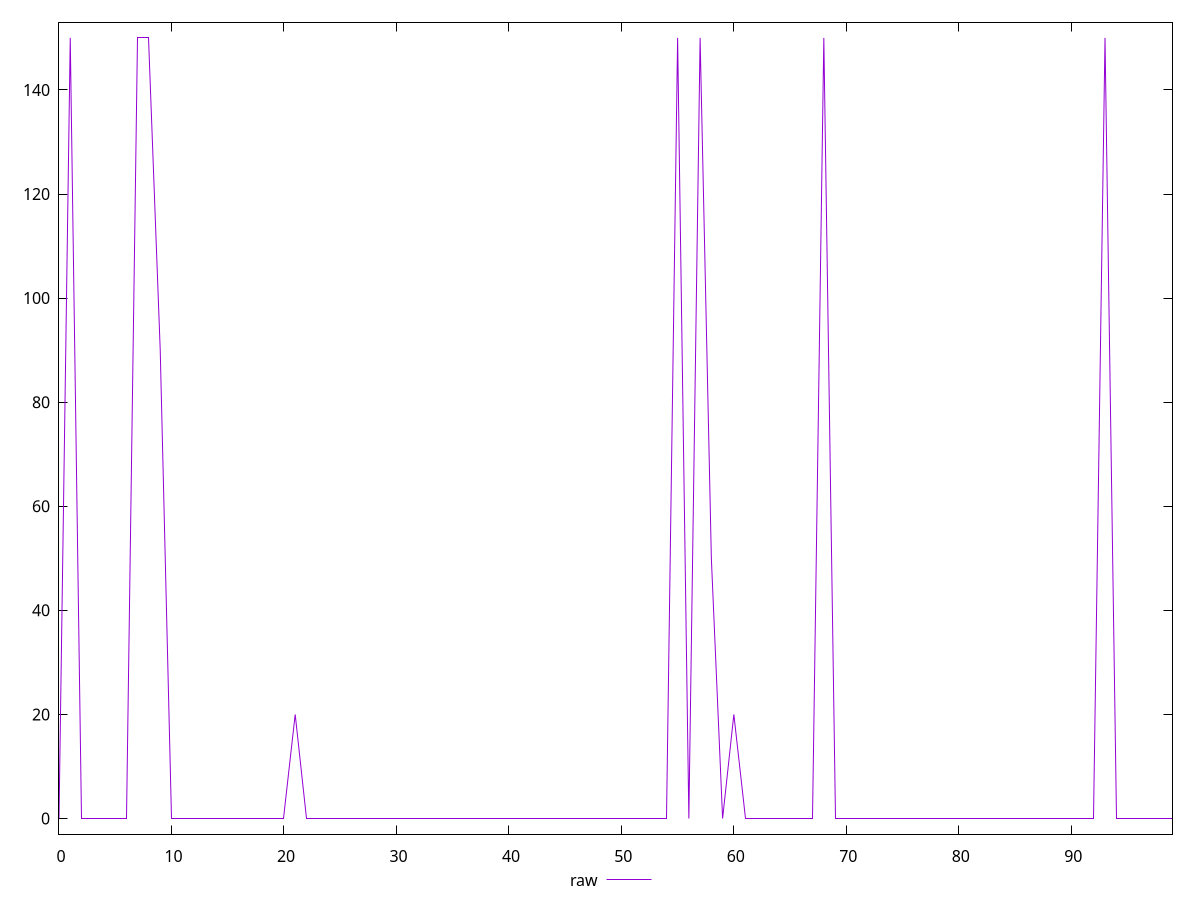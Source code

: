 reset

$raw <<EOF
0 0
1 150
2 0
3 0
4 0
5 0
6 0
7 150
8 150
9 90
10 0
11 0
12 0
13 0
14 0
15 0
16 0
17 0
18 0
19 0
20 0
21 20
22 0
23 0
24 0
25 0
26 0
27 0
28 0
29 0
30 0
31 0
32 0
33 0
34 0
35 0
36 0
37 0
38 0
39 0
40 0
41 0
42 0
43 0
44 0
45 0
46 0
47 0
48 0
49 0
50 0
51 0
52 0
53 0
54 0
55 150
56 0
57 150
58 50
59 0
60 20
61 0
62 0
63 0
64 0
65 0
66 0
67 0
68 150
69 0
70 0
71 0
72 0
73 0
74 0
75 0
76 0
77 0
78 0
79 0
80 0
81 0
82 0
83 0
84 0
85 0
86 0
87 0
88 0
89 0
90 0
91 0
92 0
93 150
94 0
95 0
96 0
97 0
98 0
99 0
EOF

set key outside below
set xrange [0:99]
set yrange [-3:153]
set trange [-3:153]
set terminal svg size 640, 500 enhanced background rgb 'white'
set output "report_00017_2021-02-10T15-08-03.406Z/unminified-javascript/samples/pages/raw/values.svg"

plot $raw title "raw" with line

reset
